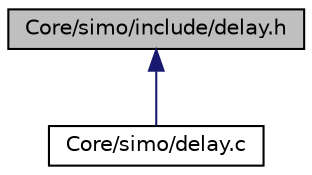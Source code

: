 digraph "Core/simo/include/delay.h"
{
 // LATEX_PDF_SIZE
  edge [fontname="Helvetica",fontsize="10",labelfontname="Helvetica",labelfontsize="10"];
  node [fontname="Helvetica",fontsize="10",shape=record];
  Node1 [label="Core/simo/include/delay.h",height=0.2,width=0.4,color="black", fillcolor="grey75", style="filled", fontcolor="black",tooltip="Driver para manejo de retardos bloqueantes."];
  Node1 -> Node2 [dir="back",color="midnightblue",fontsize="10",style="solid",fontname="Helvetica"];
  Node2 [label="Core/simo/delay.c",height=0.2,width=0.4,color="black", fillcolor="white", style="filled",URL="$delay_8c.html",tooltip="Implementacion de la funcion de delay bloqueante."];
}

